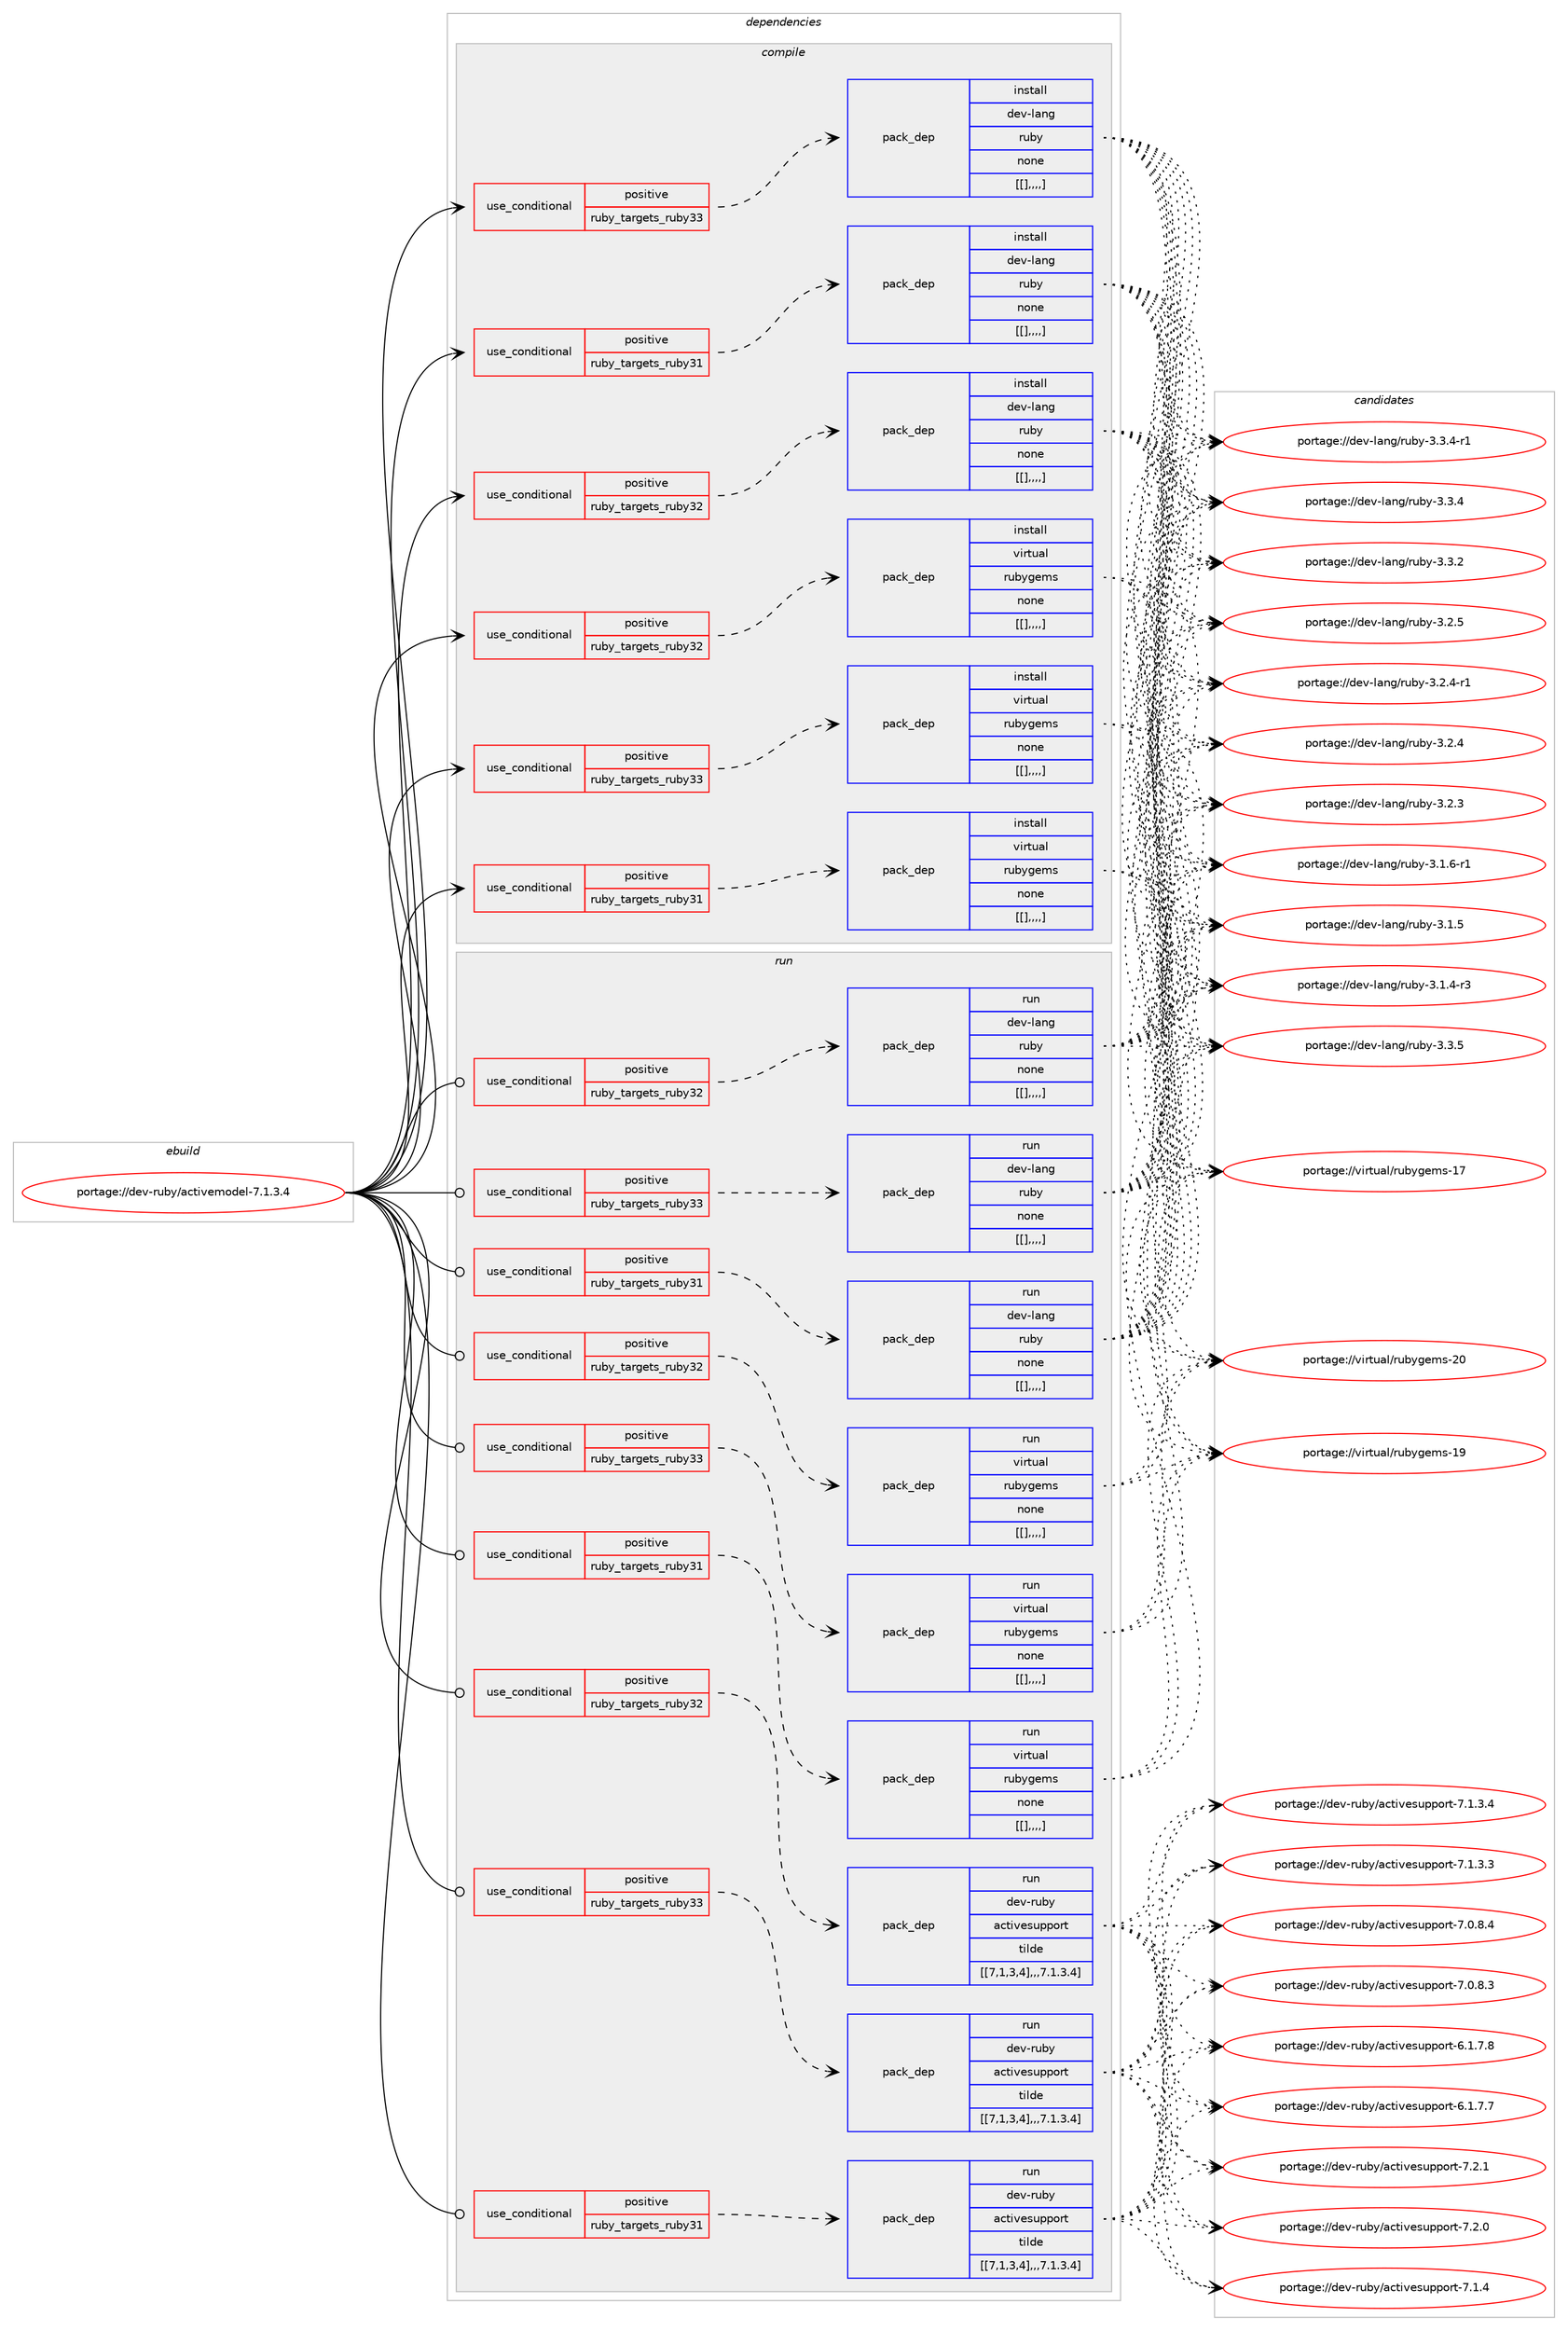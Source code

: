 digraph prolog {

# *************
# Graph options
# *************

newrank=true;
concentrate=true;
compound=true;
graph [rankdir=LR,fontname=Helvetica,fontsize=10,ranksep=1.5];#, ranksep=2.5, nodesep=0.2];
edge  [arrowhead=vee];
node  [fontname=Helvetica,fontsize=10];

# **********
# The ebuild
# **********

subgraph cluster_leftcol {
color=gray;
label=<<i>ebuild</i>>;
id [label="portage://dev-ruby/activemodel-7.1.3.4", color=red, width=4, href="../dev-ruby/activemodel-7.1.3.4.svg"];
}

# ****************
# The dependencies
# ****************

subgraph cluster_midcol {
color=gray;
label=<<i>dependencies</i>>;
subgraph cluster_compile {
fillcolor="#eeeeee";
style=filled;
label=<<i>compile</i>>;
subgraph cond44641 {
dependency176856 [label=<<TABLE BORDER="0" CELLBORDER="1" CELLSPACING="0" CELLPADDING="4"><TR><TD ROWSPAN="3" CELLPADDING="10">use_conditional</TD></TR><TR><TD>positive</TD></TR><TR><TD>ruby_targets_ruby31</TD></TR></TABLE>>, shape=none, color=red];
subgraph pack130938 {
dependency176857 [label=<<TABLE BORDER="0" CELLBORDER="1" CELLSPACING="0" CELLPADDING="4" WIDTH="220"><TR><TD ROWSPAN="6" CELLPADDING="30">pack_dep</TD></TR><TR><TD WIDTH="110">install</TD></TR><TR><TD>dev-lang</TD></TR><TR><TD>ruby</TD></TR><TR><TD>none</TD></TR><TR><TD>[[],,,,]</TD></TR></TABLE>>, shape=none, color=blue];
}
dependency176856:e -> dependency176857:w [weight=20,style="dashed",arrowhead="vee"];
}
id:e -> dependency176856:w [weight=20,style="solid",arrowhead="vee"];
subgraph cond44642 {
dependency176858 [label=<<TABLE BORDER="0" CELLBORDER="1" CELLSPACING="0" CELLPADDING="4"><TR><TD ROWSPAN="3" CELLPADDING="10">use_conditional</TD></TR><TR><TD>positive</TD></TR><TR><TD>ruby_targets_ruby31</TD></TR></TABLE>>, shape=none, color=red];
subgraph pack130939 {
dependency176859 [label=<<TABLE BORDER="0" CELLBORDER="1" CELLSPACING="0" CELLPADDING="4" WIDTH="220"><TR><TD ROWSPAN="6" CELLPADDING="30">pack_dep</TD></TR><TR><TD WIDTH="110">install</TD></TR><TR><TD>virtual</TD></TR><TR><TD>rubygems</TD></TR><TR><TD>none</TD></TR><TR><TD>[[],,,,]</TD></TR></TABLE>>, shape=none, color=blue];
}
dependency176858:e -> dependency176859:w [weight=20,style="dashed",arrowhead="vee"];
}
id:e -> dependency176858:w [weight=20,style="solid",arrowhead="vee"];
subgraph cond44643 {
dependency176860 [label=<<TABLE BORDER="0" CELLBORDER="1" CELLSPACING="0" CELLPADDING="4"><TR><TD ROWSPAN="3" CELLPADDING="10">use_conditional</TD></TR><TR><TD>positive</TD></TR><TR><TD>ruby_targets_ruby32</TD></TR></TABLE>>, shape=none, color=red];
subgraph pack130940 {
dependency176861 [label=<<TABLE BORDER="0" CELLBORDER="1" CELLSPACING="0" CELLPADDING="4" WIDTH="220"><TR><TD ROWSPAN="6" CELLPADDING="30">pack_dep</TD></TR><TR><TD WIDTH="110">install</TD></TR><TR><TD>dev-lang</TD></TR><TR><TD>ruby</TD></TR><TR><TD>none</TD></TR><TR><TD>[[],,,,]</TD></TR></TABLE>>, shape=none, color=blue];
}
dependency176860:e -> dependency176861:w [weight=20,style="dashed",arrowhead="vee"];
}
id:e -> dependency176860:w [weight=20,style="solid",arrowhead="vee"];
subgraph cond44644 {
dependency176862 [label=<<TABLE BORDER="0" CELLBORDER="1" CELLSPACING="0" CELLPADDING="4"><TR><TD ROWSPAN="3" CELLPADDING="10">use_conditional</TD></TR><TR><TD>positive</TD></TR><TR><TD>ruby_targets_ruby32</TD></TR></TABLE>>, shape=none, color=red];
subgraph pack130941 {
dependency176863 [label=<<TABLE BORDER="0" CELLBORDER="1" CELLSPACING="0" CELLPADDING="4" WIDTH="220"><TR><TD ROWSPAN="6" CELLPADDING="30">pack_dep</TD></TR><TR><TD WIDTH="110">install</TD></TR><TR><TD>virtual</TD></TR><TR><TD>rubygems</TD></TR><TR><TD>none</TD></TR><TR><TD>[[],,,,]</TD></TR></TABLE>>, shape=none, color=blue];
}
dependency176862:e -> dependency176863:w [weight=20,style="dashed",arrowhead="vee"];
}
id:e -> dependency176862:w [weight=20,style="solid",arrowhead="vee"];
subgraph cond44645 {
dependency176864 [label=<<TABLE BORDER="0" CELLBORDER="1" CELLSPACING="0" CELLPADDING="4"><TR><TD ROWSPAN="3" CELLPADDING="10">use_conditional</TD></TR><TR><TD>positive</TD></TR><TR><TD>ruby_targets_ruby33</TD></TR></TABLE>>, shape=none, color=red];
subgraph pack130942 {
dependency176865 [label=<<TABLE BORDER="0" CELLBORDER="1" CELLSPACING="0" CELLPADDING="4" WIDTH="220"><TR><TD ROWSPAN="6" CELLPADDING="30">pack_dep</TD></TR><TR><TD WIDTH="110">install</TD></TR><TR><TD>dev-lang</TD></TR><TR><TD>ruby</TD></TR><TR><TD>none</TD></TR><TR><TD>[[],,,,]</TD></TR></TABLE>>, shape=none, color=blue];
}
dependency176864:e -> dependency176865:w [weight=20,style="dashed",arrowhead="vee"];
}
id:e -> dependency176864:w [weight=20,style="solid",arrowhead="vee"];
subgraph cond44646 {
dependency176866 [label=<<TABLE BORDER="0" CELLBORDER="1" CELLSPACING="0" CELLPADDING="4"><TR><TD ROWSPAN="3" CELLPADDING="10">use_conditional</TD></TR><TR><TD>positive</TD></TR><TR><TD>ruby_targets_ruby33</TD></TR></TABLE>>, shape=none, color=red];
subgraph pack130943 {
dependency176867 [label=<<TABLE BORDER="0" CELLBORDER="1" CELLSPACING="0" CELLPADDING="4" WIDTH="220"><TR><TD ROWSPAN="6" CELLPADDING="30">pack_dep</TD></TR><TR><TD WIDTH="110">install</TD></TR><TR><TD>virtual</TD></TR><TR><TD>rubygems</TD></TR><TR><TD>none</TD></TR><TR><TD>[[],,,,]</TD></TR></TABLE>>, shape=none, color=blue];
}
dependency176866:e -> dependency176867:w [weight=20,style="dashed",arrowhead="vee"];
}
id:e -> dependency176866:w [weight=20,style="solid",arrowhead="vee"];
}
subgraph cluster_compileandrun {
fillcolor="#eeeeee";
style=filled;
label=<<i>compile and run</i>>;
}
subgraph cluster_run {
fillcolor="#eeeeee";
style=filled;
label=<<i>run</i>>;
subgraph cond44647 {
dependency176868 [label=<<TABLE BORDER="0" CELLBORDER="1" CELLSPACING="0" CELLPADDING="4"><TR><TD ROWSPAN="3" CELLPADDING="10">use_conditional</TD></TR><TR><TD>positive</TD></TR><TR><TD>ruby_targets_ruby31</TD></TR></TABLE>>, shape=none, color=red];
subgraph pack130944 {
dependency176869 [label=<<TABLE BORDER="0" CELLBORDER="1" CELLSPACING="0" CELLPADDING="4" WIDTH="220"><TR><TD ROWSPAN="6" CELLPADDING="30">pack_dep</TD></TR><TR><TD WIDTH="110">run</TD></TR><TR><TD>dev-lang</TD></TR><TR><TD>ruby</TD></TR><TR><TD>none</TD></TR><TR><TD>[[],,,,]</TD></TR></TABLE>>, shape=none, color=blue];
}
dependency176868:e -> dependency176869:w [weight=20,style="dashed",arrowhead="vee"];
}
id:e -> dependency176868:w [weight=20,style="solid",arrowhead="odot"];
subgraph cond44648 {
dependency176870 [label=<<TABLE BORDER="0" CELLBORDER="1" CELLSPACING="0" CELLPADDING="4"><TR><TD ROWSPAN="3" CELLPADDING="10">use_conditional</TD></TR><TR><TD>positive</TD></TR><TR><TD>ruby_targets_ruby31</TD></TR></TABLE>>, shape=none, color=red];
subgraph pack130945 {
dependency176871 [label=<<TABLE BORDER="0" CELLBORDER="1" CELLSPACING="0" CELLPADDING="4" WIDTH="220"><TR><TD ROWSPAN="6" CELLPADDING="30">pack_dep</TD></TR><TR><TD WIDTH="110">run</TD></TR><TR><TD>dev-ruby</TD></TR><TR><TD>activesupport</TD></TR><TR><TD>tilde</TD></TR><TR><TD>[[7,1,3,4],,,7.1.3.4]</TD></TR></TABLE>>, shape=none, color=blue];
}
dependency176870:e -> dependency176871:w [weight=20,style="dashed",arrowhead="vee"];
}
id:e -> dependency176870:w [weight=20,style="solid",arrowhead="odot"];
subgraph cond44649 {
dependency176872 [label=<<TABLE BORDER="0" CELLBORDER="1" CELLSPACING="0" CELLPADDING="4"><TR><TD ROWSPAN="3" CELLPADDING="10">use_conditional</TD></TR><TR><TD>positive</TD></TR><TR><TD>ruby_targets_ruby31</TD></TR></TABLE>>, shape=none, color=red];
subgraph pack130946 {
dependency176873 [label=<<TABLE BORDER="0" CELLBORDER="1" CELLSPACING="0" CELLPADDING="4" WIDTH="220"><TR><TD ROWSPAN="6" CELLPADDING="30">pack_dep</TD></TR><TR><TD WIDTH="110">run</TD></TR><TR><TD>virtual</TD></TR><TR><TD>rubygems</TD></TR><TR><TD>none</TD></TR><TR><TD>[[],,,,]</TD></TR></TABLE>>, shape=none, color=blue];
}
dependency176872:e -> dependency176873:w [weight=20,style="dashed",arrowhead="vee"];
}
id:e -> dependency176872:w [weight=20,style="solid",arrowhead="odot"];
subgraph cond44650 {
dependency176874 [label=<<TABLE BORDER="0" CELLBORDER="1" CELLSPACING="0" CELLPADDING="4"><TR><TD ROWSPAN="3" CELLPADDING="10">use_conditional</TD></TR><TR><TD>positive</TD></TR><TR><TD>ruby_targets_ruby32</TD></TR></TABLE>>, shape=none, color=red];
subgraph pack130947 {
dependency176875 [label=<<TABLE BORDER="0" CELLBORDER="1" CELLSPACING="0" CELLPADDING="4" WIDTH="220"><TR><TD ROWSPAN="6" CELLPADDING="30">pack_dep</TD></TR><TR><TD WIDTH="110">run</TD></TR><TR><TD>dev-lang</TD></TR><TR><TD>ruby</TD></TR><TR><TD>none</TD></TR><TR><TD>[[],,,,]</TD></TR></TABLE>>, shape=none, color=blue];
}
dependency176874:e -> dependency176875:w [weight=20,style="dashed",arrowhead="vee"];
}
id:e -> dependency176874:w [weight=20,style="solid",arrowhead="odot"];
subgraph cond44651 {
dependency176876 [label=<<TABLE BORDER="0" CELLBORDER="1" CELLSPACING="0" CELLPADDING="4"><TR><TD ROWSPAN="3" CELLPADDING="10">use_conditional</TD></TR><TR><TD>positive</TD></TR><TR><TD>ruby_targets_ruby32</TD></TR></TABLE>>, shape=none, color=red];
subgraph pack130948 {
dependency176877 [label=<<TABLE BORDER="0" CELLBORDER="1" CELLSPACING="0" CELLPADDING="4" WIDTH="220"><TR><TD ROWSPAN="6" CELLPADDING="30">pack_dep</TD></TR><TR><TD WIDTH="110">run</TD></TR><TR><TD>dev-ruby</TD></TR><TR><TD>activesupport</TD></TR><TR><TD>tilde</TD></TR><TR><TD>[[7,1,3,4],,,7.1.3.4]</TD></TR></TABLE>>, shape=none, color=blue];
}
dependency176876:e -> dependency176877:w [weight=20,style="dashed",arrowhead="vee"];
}
id:e -> dependency176876:w [weight=20,style="solid",arrowhead="odot"];
subgraph cond44652 {
dependency176878 [label=<<TABLE BORDER="0" CELLBORDER="1" CELLSPACING="0" CELLPADDING="4"><TR><TD ROWSPAN="3" CELLPADDING="10">use_conditional</TD></TR><TR><TD>positive</TD></TR><TR><TD>ruby_targets_ruby32</TD></TR></TABLE>>, shape=none, color=red];
subgraph pack130949 {
dependency176879 [label=<<TABLE BORDER="0" CELLBORDER="1" CELLSPACING="0" CELLPADDING="4" WIDTH="220"><TR><TD ROWSPAN="6" CELLPADDING="30">pack_dep</TD></TR><TR><TD WIDTH="110">run</TD></TR><TR><TD>virtual</TD></TR><TR><TD>rubygems</TD></TR><TR><TD>none</TD></TR><TR><TD>[[],,,,]</TD></TR></TABLE>>, shape=none, color=blue];
}
dependency176878:e -> dependency176879:w [weight=20,style="dashed",arrowhead="vee"];
}
id:e -> dependency176878:w [weight=20,style="solid",arrowhead="odot"];
subgraph cond44653 {
dependency176880 [label=<<TABLE BORDER="0" CELLBORDER="1" CELLSPACING="0" CELLPADDING="4"><TR><TD ROWSPAN="3" CELLPADDING="10">use_conditional</TD></TR><TR><TD>positive</TD></TR><TR><TD>ruby_targets_ruby33</TD></TR></TABLE>>, shape=none, color=red];
subgraph pack130950 {
dependency176881 [label=<<TABLE BORDER="0" CELLBORDER="1" CELLSPACING="0" CELLPADDING="4" WIDTH="220"><TR><TD ROWSPAN="6" CELLPADDING="30">pack_dep</TD></TR><TR><TD WIDTH="110">run</TD></TR><TR><TD>dev-lang</TD></TR><TR><TD>ruby</TD></TR><TR><TD>none</TD></TR><TR><TD>[[],,,,]</TD></TR></TABLE>>, shape=none, color=blue];
}
dependency176880:e -> dependency176881:w [weight=20,style="dashed",arrowhead="vee"];
}
id:e -> dependency176880:w [weight=20,style="solid",arrowhead="odot"];
subgraph cond44654 {
dependency176882 [label=<<TABLE BORDER="0" CELLBORDER="1" CELLSPACING="0" CELLPADDING="4"><TR><TD ROWSPAN="3" CELLPADDING="10">use_conditional</TD></TR><TR><TD>positive</TD></TR><TR><TD>ruby_targets_ruby33</TD></TR></TABLE>>, shape=none, color=red];
subgraph pack130951 {
dependency176883 [label=<<TABLE BORDER="0" CELLBORDER="1" CELLSPACING="0" CELLPADDING="4" WIDTH="220"><TR><TD ROWSPAN="6" CELLPADDING="30">pack_dep</TD></TR><TR><TD WIDTH="110">run</TD></TR><TR><TD>dev-ruby</TD></TR><TR><TD>activesupport</TD></TR><TR><TD>tilde</TD></TR><TR><TD>[[7,1,3,4],,,7.1.3.4]</TD></TR></TABLE>>, shape=none, color=blue];
}
dependency176882:e -> dependency176883:w [weight=20,style="dashed",arrowhead="vee"];
}
id:e -> dependency176882:w [weight=20,style="solid",arrowhead="odot"];
subgraph cond44655 {
dependency176884 [label=<<TABLE BORDER="0" CELLBORDER="1" CELLSPACING="0" CELLPADDING="4"><TR><TD ROWSPAN="3" CELLPADDING="10">use_conditional</TD></TR><TR><TD>positive</TD></TR><TR><TD>ruby_targets_ruby33</TD></TR></TABLE>>, shape=none, color=red];
subgraph pack130952 {
dependency176885 [label=<<TABLE BORDER="0" CELLBORDER="1" CELLSPACING="0" CELLPADDING="4" WIDTH="220"><TR><TD ROWSPAN="6" CELLPADDING="30">pack_dep</TD></TR><TR><TD WIDTH="110">run</TD></TR><TR><TD>virtual</TD></TR><TR><TD>rubygems</TD></TR><TR><TD>none</TD></TR><TR><TD>[[],,,,]</TD></TR></TABLE>>, shape=none, color=blue];
}
dependency176884:e -> dependency176885:w [weight=20,style="dashed",arrowhead="vee"];
}
id:e -> dependency176884:w [weight=20,style="solid",arrowhead="odot"];
}
}

# **************
# The candidates
# **************

subgraph cluster_choices {
rank=same;
color=gray;
label=<<i>candidates</i>>;

subgraph choice130938 {
color=black;
nodesep=1;
choice10010111845108971101034711411798121455146514653 [label="portage://dev-lang/ruby-3.3.5", color=red, width=4,href="../dev-lang/ruby-3.3.5.svg"];
choice100101118451089711010347114117981214551465146524511449 [label="portage://dev-lang/ruby-3.3.4-r1", color=red, width=4,href="../dev-lang/ruby-3.3.4-r1.svg"];
choice10010111845108971101034711411798121455146514652 [label="portage://dev-lang/ruby-3.3.4", color=red, width=4,href="../dev-lang/ruby-3.3.4.svg"];
choice10010111845108971101034711411798121455146514650 [label="portage://dev-lang/ruby-3.3.2", color=red, width=4,href="../dev-lang/ruby-3.3.2.svg"];
choice10010111845108971101034711411798121455146504653 [label="portage://dev-lang/ruby-3.2.5", color=red, width=4,href="../dev-lang/ruby-3.2.5.svg"];
choice100101118451089711010347114117981214551465046524511449 [label="portage://dev-lang/ruby-3.2.4-r1", color=red, width=4,href="../dev-lang/ruby-3.2.4-r1.svg"];
choice10010111845108971101034711411798121455146504652 [label="portage://dev-lang/ruby-3.2.4", color=red, width=4,href="../dev-lang/ruby-3.2.4.svg"];
choice10010111845108971101034711411798121455146504651 [label="portage://dev-lang/ruby-3.2.3", color=red, width=4,href="../dev-lang/ruby-3.2.3.svg"];
choice100101118451089711010347114117981214551464946544511449 [label="portage://dev-lang/ruby-3.1.6-r1", color=red, width=4,href="../dev-lang/ruby-3.1.6-r1.svg"];
choice10010111845108971101034711411798121455146494653 [label="portage://dev-lang/ruby-3.1.5", color=red, width=4,href="../dev-lang/ruby-3.1.5.svg"];
choice100101118451089711010347114117981214551464946524511451 [label="portage://dev-lang/ruby-3.1.4-r3", color=red, width=4,href="../dev-lang/ruby-3.1.4-r3.svg"];
dependency176857:e -> choice10010111845108971101034711411798121455146514653:w [style=dotted,weight="100"];
dependency176857:e -> choice100101118451089711010347114117981214551465146524511449:w [style=dotted,weight="100"];
dependency176857:e -> choice10010111845108971101034711411798121455146514652:w [style=dotted,weight="100"];
dependency176857:e -> choice10010111845108971101034711411798121455146514650:w [style=dotted,weight="100"];
dependency176857:e -> choice10010111845108971101034711411798121455146504653:w [style=dotted,weight="100"];
dependency176857:e -> choice100101118451089711010347114117981214551465046524511449:w [style=dotted,weight="100"];
dependency176857:e -> choice10010111845108971101034711411798121455146504652:w [style=dotted,weight="100"];
dependency176857:e -> choice10010111845108971101034711411798121455146504651:w [style=dotted,weight="100"];
dependency176857:e -> choice100101118451089711010347114117981214551464946544511449:w [style=dotted,weight="100"];
dependency176857:e -> choice10010111845108971101034711411798121455146494653:w [style=dotted,weight="100"];
dependency176857:e -> choice100101118451089711010347114117981214551464946524511451:w [style=dotted,weight="100"];
}
subgraph choice130939 {
color=black;
nodesep=1;
choice118105114116117971084711411798121103101109115455048 [label="portage://virtual/rubygems-20", color=red, width=4,href="../virtual/rubygems-20.svg"];
choice118105114116117971084711411798121103101109115454957 [label="portage://virtual/rubygems-19", color=red, width=4,href="../virtual/rubygems-19.svg"];
choice118105114116117971084711411798121103101109115454955 [label="portage://virtual/rubygems-17", color=red, width=4,href="../virtual/rubygems-17.svg"];
dependency176859:e -> choice118105114116117971084711411798121103101109115455048:w [style=dotted,weight="100"];
dependency176859:e -> choice118105114116117971084711411798121103101109115454957:w [style=dotted,weight="100"];
dependency176859:e -> choice118105114116117971084711411798121103101109115454955:w [style=dotted,weight="100"];
}
subgraph choice130940 {
color=black;
nodesep=1;
choice10010111845108971101034711411798121455146514653 [label="portage://dev-lang/ruby-3.3.5", color=red, width=4,href="../dev-lang/ruby-3.3.5.svg"];
choice100101118451089711010347114117981214551465146524511449 [label="portage://dev-lang/ruby-3.3.4-r1", color=red, width=4,href="../dev-lang/ruby-3.3.4-r1.svg"];
choice10010111845108971101034711411798121455146514652 [label="portage://dev-lang/ruby-3.3.4", color=red, width=4,href="../dev-lang/ruby-3.3.4.svg"];
choice10010111845108971101034711411798121455146514650 [label="portage://dev-lang/ruby-3.3.2", color=red, width=4,href="../dev-lang/ruby-3.3.2.svg"];
choice10010111845108971101034711411798121455146504653 [label="portage://dev-lang/ruby-3.2.5", color=red, width=4,href="../dev-lang/ruby-3.2.5.svg"];
choice100101118451089711010347114117981214551465046524511449 [label="portage://dev-lang/ruby-3.2.4-r1", color=red, width=4,href="../dev-lang/ruby-3.2.4-r1.svg"];
choice10010111845108971101034711411798121455146504652 [label="portage://dev-lang/ruby-3.2.4", color=red, width=4,href="../dev-lang/ruby-3.2.4.svg"];
choice10010111845108971101034711411798121455146504651 [label="portage://dev-lang/ruby-3.2.3", color=red, width=4,href="../dev-lang/ruby-3.2.3.svg"];
choice100101118451089711010347114117981214551464946544511449 [label="portage://dev-lang/ruby-3.1.6-r1", color=red, width=4,href="../dev-lang/ruby-3.1.6-r1.svg"];
choice10010111845108971101034711411798121455146494653 [label="portage://dev-lang/ruby-3.1.5", color=red, width=4,href="../dev-lang/ruby-3.1.5.svg"];
choice100101118451089711010347114117981214551464946524511451 [label="portage://dev-lang/ruby-3.1.4-r3", color=red, width=4,href="../dev-lang/ruby-3.1.4-r3.svg"];
dependency176861:e -> choice10010111845108971101034711411798121455146514653:w [style=dotted,weight="100"];
dependency176861:e -> choice100101118451089711010347114117981214551465146524511449:w [style=dotted,weight="100"];
dependency176861:e -> choice10010111845108971101034711411798121455146514652:w [style=dotted,weight="100"];
dependency176861:e -> choice10010111845108971101034711411798121455146514650:w [style=dotted,weight="100"];
dependency176861:e -> choice10010111845108971101034711411798121455146504653:w [style=dotted,weight="100"];
dependency176861:e -> choice100101118451089711010347114117981214551465046524511449:w [style=dotted,weight="100"];
dependency176861:e -> choice10010111845108971101034711411798121455146504652:w [style=dotted,weight="100"];
dependency176861:e -> choice10010111845108971101034711411798121455146504651:w [style=dotted,weight="100"];
dependency176861:e -> choice100101118451089711010347114117981214551464946544511449:w [style=dotted,weight="100"];
dependency176861:e -> choice10010111845108971101034711411798121455146494653:w [style=dotted,weight="100"];
dependency176861:e -> choice100101118451089711010347114117981214551464946524511451:w [style=dotted,weight="100"];
}
subgraph choice130941 {
color=black;
nodesep=1;
choice118105114116117971084711411798121103101109115455048 [label="portage://virtual/rubygems-20", color=red, width=4,href="../virtual/rubygems-20.svg"];
choice118105114116117971084711411798121103101109115454957 [label="portage://virtual/rubygems-19", color=red, width=4,href="../virtual/rubygems-19.svg"];
choice118105114116117971084711411798121103101109115454955 [label="portage://virtual/rubygems-17", color=red, width=4,href="../virtual/rubygems-17.svg"];
dependency176863:e -> choice118105114116117971084711411798121103101109115455048:w [style=dotted,weight="100"];
dependency176863:e -> choice118105114116117971084711411798121103101109115454957:w [style=dotted,weight="100"];
dependency176863:e -> choice118105114116117971084711411798121103101109115454955:w [style=dotted,weight="100"];
}
subgraph choice130942 {
color=black;
nodesep=1;
choice10010111845108971101034711411798121455146514653 [label="portage://dev-lang/ruby-3.3.5", color=red, width=4,href="../dev-lang/ruby-3.3.5.svg"];
choice100101118451089711010347114117981214551465146524511449 [label="portage://dev-lang/ruby-3.3.4-r1", color=red, width=4,href="../dev-lang/ruby-3.3.4-r1.svg"];
choice10010111845108971101034711411798121455146514652 [label="portage://dev-lang/ruby-3.3.4", color=red, width=4,href="../dev-lang/ruby-3.3.4.svg"];
choice10010111845108971101034711411798121455146514650 [label="portage://dev-lang/ruby-3.3.2", color=red, width=4,href="../dev-lang/ruby-3.3.2.svg"];
choice10010111845108971101034711411798121455146504653 [label="portage://dev-lang/ruby-3.2.5", color=red, width=4,href="../dev-lang/ruby-3.2.5.svg"];
choice100101118451089711010347114117981214551465046524511449 [label="portage://dev-lang/ruby-3.2.4-r1", color=red, width=4,href="../dev-lang/ruby-3.2.4-r1.svg"];
choice10010111845108971101034711411798121455146504652 [label="portage://dev-lang/ruby-3.2.4", color=red, width=4,href="../dev-lang/ruby-3.2.4.svg"];
choice10010111845108971101034711411798121455146504651 [label="portage://dev-lang/ruby-3.2.3", color=red, width=4,href="../dev-lang/ruby-3.2.3.svg"];
choice100101118451089711010347114117981214551464946544511449 [label="portage://dev-lang/ruby-3.1.6-r1", color=red, width=4,href="../dev-lang/ruby-3.1.6-r1.svg"];
choice10010111845108971101034711411798121455146494653 [label="portage://dev-lang/ruby-3.1.5", color=red, width=4,href="../dev-lang/ruby-3.1.5.svg"];
choice100101118451089711010347114117981214551464946524511451 [label="portage://dev-lang/ruby-3.1.4-r3", color=red, width=4,href="../dev-lang/ruby-3.1.4-r3.svg"];
dependency176865:e -> choice10010111845108971101034711411798121455146514653:w [style=dotted,weight="100"];
dependency176865:e -> choice100101118451089711010347114117981214551465146524511449:w [style=dotted,weight="100"];
dependency176865:e -> choice10010111845108971101034711411798121455146514652:w [style=dotted,weight="100"];
dependency176865:e -> choice10010111845108971101034711411798121455146514650:w [style=dotted,weight="100"];
dependency176865:e -> choice10010111845108971101034711411798121455146504653:w [style=dotted,weight="100"];
dependency176865:e -> choice100101118451089711010347114117981214551465046524511449:w [style=dotted,weight="100"];
dependency176865:e -> choice10010111845108971101034711411798121455146504652:w [style=dotted,weight="100"];
dependency176865:e -> choice10010111845108971101034711411798121455146504651:w [style=dotted,weight="100"];
dependency176865:e -> choice100101118451089711010347114117981214551464946544511449:w [style=dotted,weight="100"];
dependency176865:e -> choice10010111845108971101034711411798121455146494653:w [style=dotted,weight="100"];
dependency176865:e -> choice100101118451089711010347114117981214551464946524511451:w [style=dotted,weight="100"];
}
subgraph choice130943 {
color=black;
nodesep=1;
choice118105114116117971084711411798121103101109115455048 [label="portage://virtual/rubygems-20", color=red, width=4,href="../virtual/rubygems-20.svg"];
choice118105114116117971084711411798121103101109115454957 [label="portage://virtual/rubygems-19", color=red, width=4,href="../virtual/rubygems-19.svg"];
choice118105114116117971084711411798121103101109115454955 [label="portage://virtual/rubygems-17", color=red, width=4,href="../virtual/rubygems-17.svg"];
dependency176867:e -> choice118105114116117971084711411798121103101109115455048:w [style=dotted,weight="100"];
dependency176867:e -> choice118105114116117971084711411798121103101109115454957:w [style=dotted,weight="100"];
dependency176867:e -> choice118105114116117971084711411798121103101109115454955:w [style=dotted,weight="100"];
}
subgraph choice130944 {
color=black;
nodesep=1;
choice10010111845108971101034711411798121455146514653 [label="portage://dev-lang/ruby-3.3.5", color=red, width=4,href="../dev-lang/ruby-3.3.5.svg"];
choice100101118451089711010347114117981214551465146524511449 [label="portage://dev-lang/ruby-3.3.4-r1", color=red, width=4,href="../dev-lang/ruby-3.3.4-r1.svg"];
choice10010111845108971101034711411798121455146514652 [label="portage://dev-lang/ruby-3.3.4", color=red, width=4,href="../dev-lang/ruby-3.3.4.svg"];
choice10010111845108971101034711411798121455146514650 [label="portage://dev-lang/ruby-3.3.2", color=red, width=4,href="../dev-lang/ruby-3.3.2.svg"];
choice10010111845108971101034711411798121455146504653 [label="portage://dev-lang/ruby-3.2.5", color=red, width=4,href="../dev-lang/ruby-3.2.5.svg"];
choice100101118451089711010347114117981214551465046524511449 [label="portage://dev-lang/ruby-3.2.4-r1", color=red, width=4,href="../dev-lang/ruby-3.2.4-r1.svg"];
choice10010111845108971101034711411798121455146504652 [label="portage://dev-lang/ruby-3.2.4", color=red, width=4,href="../dev-lang/ruby-3.2.4.svg"];
choice10010111845108971101034711411798121455146504651 [label="portage://dev-lang/ruby-3.2.3", color=red, width=4,href="../dev-lang/ruby-3.2.3.svg"];
choice100101118451089711010347114117981214551464946544511449 [label="portage://dev-lang/ruby-3.1.6-r1", color=red, width=4,href="../dev-lang/ruby-3.1.6-r1.svg"];
choice10010111845108971101034711411798121455146494653 [label="portage://dev-lang/ruby-3.1.5", color=red, width=4,href="../dev-lang/ruby-3.1.5.svg"];
choice100101118451089711010347114117981214551464946524511451 [label="portage://dev-lang/ruby-3.1.4-r3", color=red, width=4,href="../dev-lang/ruby-3.1.4-r3.svg"];
dependency176869:e -> choice10010111845108971101034711411798121455146514653:w [style=dotted,weight="100"];
dependency176869:e -> choice100101118451089711010347114117981214551465146524511449:w [style=dotted,weight="100"];
dependency176869:e -> choice10010111845108971101034711411798121455146514652:w [style=dotted,weight="100"];
dependency176869:e -> choice10010111845108971101034711411798121455146514650:w [style=dotted,weight="100"];
dependency176869:e -> choice10010111845108971101034711411798121455146504653:w [style=dotted,weight="100"];
dependency176869:e -> choice100101118451089711010347114117981214551465046524511449:w [style=dotted,weight="100"];
dependency176869:e -> choice10010111845108971101034711411798121455146504652:w [style=dotted,weight="100"];
dependency176869:e -> choice10010111845108971101034711411798121455146504651:w [style=dotted,weight="100"];
dependency176869:e -> choice100101118451089711010347114117981214551464946544511449:w [style=dotted,weight="100"];
dependency176869:e -> choice10010111845108971101034711411798121455146494653:w [style=dotted,weight="100"];
dependency176869:e -> choice100101118451089711010347114117981214551464946524511451:w [style=dotted,weight="100"];
}
subgraph choice130945 {
color=black;
nodesep=1;
choice1001011184511411798121479799116105118101115117112112111114116455546504649 [label="portage://dev-ruby/activesupport-7.2.1", color=red, width=4,href="../dev-ruby/activesupport-7.2.1.svg"];
choice1001011184511411798121479799116105118101115117112112111114116455546504648 [label="portage://dev-ruby/activesupport-7.2.0", color=red, width=4,href="../dev-ruby/activesupport-7.2.0.svg"];
choice1001011184511411798121479799116105118101115117112112111114116455546494652 [label="portage://dev-ruby/activesupport-7.1.4", color=red, width=4,href="../dev-ruby/activesupport-7.1.4.svg"];
choice10010111845114117981214797991161051181011151171121121111141164555464946514652 [label="portage://dev-ruby/activesupport-7.1.3.4", color=red, width=4,href="../dev-ruby/activesupport-7.1.3.4.svg"];
choice10010111845114117981214797991161051181011151171121121111141164555464946514651 [label="portage://dev-ruby/activesupport-7.1.3.3", color=red, width=4,href="../dev-ruby/activesupport-7.1.3.3.svg"];
choice10010111845114117981214797991161051181011151171121121111141164555464846564652 [label="portage://dev-ruby/activesupport-7.0.8.4", color=red, width=4,href="../dev-ruby/activesupport-7.0.8.4.svg"];
choice10010111845114117981214797991161051181011151171121121111141164555464846564651 [label="portage://dev-ruby/activesupport-7.0.8.3", color=red, width=4,href="../dev-ruby/activesupport-7.0.8.3.svg"];
choice10010111845114117981214797991161051181011151171121121111141164554464946554656 [label="portage://dev-ruby/activesupport-6.1.7.8", color=red, width=4,href="../dev-ruby/activesupport-6.1.7.8.svg"];
choice10010111845114117981214797991161051181011151171121121111141164554464946554655 [label="portage://dev-ruby/activesupport-6.1.7.7", color=red, width=4,href="../dev-ruby/activesupport-6.1.7.7.svg"];
dependency176871:e -> choice1001011184511411798121479799116105118101115117112112111114116455546504649:w [style=dotted,weight="100"];
dependency176871:e -> choice1001011184511411798121479799116105118101115117112112111114116455546504648:w [style=dotted,weight="100"];
dependency176871:e -> choice1001011184511411798121479799116105118101115117112112111114116455546494652:w [style=dotted,weight="100"];
dependency176871:e -> choice10010111845114117981214797991161051181011151171121121111141164555464946514652:w [style=dotted,weight="100"];
dependency176871:e -> choice10010111845114117981214797991161051181011151171121121111141164555464946514651:w [style=dotted,weight="100"];
dependency176871:e -> choice10010111845114117981214797991161051181011151171121121111141164555464846564652:w [style=dotted,weight="100"];
dependency176871:e -> choice10010111845114117981214797991161051181011151171121121111141164555464846564651:w [style=dotted,weight="100"];
dependency176871:e -> choice10010111845114117981214797991161051181011151171121121111141164554464946554656:w [style=dotted,weight="100"];
dependency176871:e -> choice10010111845114117981214797991161051181011151171121121111141164554464946554655:w [style=dotted,weight="100"];
}
subgraph choice130946 {
color=black;
nodesep=1;
choice118105114116117971084711411798121103101109115455048 [label="portage://virtual/rubygems-20", color=red, width=4,href="../virtual/rubygems-20.svg"];
choice118105114116117971084711411798121103101109115454957 [label="portage://virtual/rubygems-19", color=red, width=4,href="../virtual/rubygems-19.svg"];
choice118105114116117971084711411798121103101109115454955 [label="portage://virtual/rubygems-17", color=red, width=4,href="../virtual/rubygems-17.svg"];
dependency176873:e -> choice118105114116117971084711411798121103101109115455048:w [style=dotted,weight="100"];
dependency176873:e -> choice118105114116117971084711411798121103101109115454957:w [style=dotted,weight="100"];
dependency176873:e -> choice118105114116117971084711411798121103101109115454955:w [style=dotted,weight="100"];
}
subgraph choice130947 {
color=black;
nodesep=1;
choice10010111845108971101034711411798121455146514653 [label="portage://dev-lang/ruby-3.3.5", color=red, width=4,href="../dev-lang/ruby-3.3.5.svg"];
choice100101118451089711010347114117981214551465146524511449 [label="portage://dev-lang/ruby-3.3.4-r1", color=red, width=4,href="../dev-lang/ruby-3.3.4-r1.svg"];
choice10010111845108971101034711411798121455146514652 [label="portage://dev-lang/ruby-3.3.4", color=red, width=4,href="../dev-lang/ruby-3.3.4.svg"];
choice10010111845108971101034711411798121455146514650 [label="portage://dev-lang/ruby-3.3.2", color=red, width=4,href="../dev-lang/ruby-3.3.2.svg"];
choice10010111845108971101034711411798121455146504653 [label="portage://dev-lang/ruby-3.2.5", color=red, width=4,href="../dev-lang/ruby-3.2.5.svg"];
choice100101118451089711010347114117981214551465046524511449 [label="portage://dev-lang/ruby-3.2.4-r1", color=red, width=4,href="../dev-lang/ruby-3.2.4-r1.svg"];
choice10010111845108971101034711411798121455146504652 [label="portage://dev-lang/ruby-3.2.4", color=red, width=4,href="../dev-lang/ruby-3.2.4.svg"];
choice10010111845108971101034711411798121455146504651 [label="portage://dev-lang/ruby-3.2.3", color=red, width=4,href="../dev-lang/ruby-3.2.3.svg"];
choice100101118451089711010347114117981214551464946544511449 [label="portage://dev-lang/ruby-3.1.6-r1", color=red, width=4,href="../dev-lang/ruby-3.1.6-r1.svg"];
choice10010111845108971101034711411798121455146494653 [label="portage://dev-lang/ruby-3.1.5", color=red, width=4,href="../dev-lang/ruby-3.1.5.svg"];
choice100101118451089711010347114117981214551464946524511451 [label="portage://dev-lang/ruby-3.1.4-r3", color=red, width=4,href="../dev-lang/ruby-3.1.4-r3.svg"];
dependency176875:e -> choice10010111845108971101034711411798121455146514653:w [style=dotted,weight="100"];
dependency176875:e -> choice100101118451089711010347114117981214551465146524511449:w [style=dotted,weight="100"];
dependency176875:e -> choice10010111845108971101034711411798121455146514652:w [style=dotted,weight="100"];
dependency176875:e -> choice10010111845108971101034711411798121455146514650:w [style=dotted,weight="100"];
dependency176875:e -> choice10010111845108971101034711411798121455146504653:w [style=dotted,weight="100"];
dependency176875:e -> choice100101118451089711010347114117981214551465046524511449:w [style=dotted,weight="100"];
dependency176875:e -> choice10010111845108971101034711411798121455146504652:w [style=dotted,weight="100"];
dependency176875:e -> choice10010111845108971101034711411798121455146504651:w [style=dotted,weight="100"];
dependency176875:e -> choice100101118451089711010347114117981214551464946544511449:w [style=dotted,weight="100"];
dependency176875:e -> choice10010111845108971101034711411798121455146494653:w [style=dotted,weight="100"];
dependency176875:e -> choice100101118451089711010347114117981214551464946524511451:w [style=dotted,weight="100"];
}
subgraph choice130948 {
color=black;
nodesep=1;
choice1001011184511411798121479799116105118101115117112112111114116455546504649 [label="portage://dev-ruby/activesupport-7.2.1", color=red, width=4,href="../dev-ruby/activesupport-7.2.1.svg"];
choice1001011184511411798121479799116105118101115117112112111114116455546504648 [label="portage://dev-ruby/activesupport-7.2.0", color=red, width=4,href="../dev-ruby/activesupport-7.2.0.svg"];
choice1001011184511411798121479799116105118101115117112112111114116455546494652 [label="portage://dev-ruby/activesupport-7.1.4", color=red, width=4,href="../dev-ruby/activesupport-7.1.4.svg"];
choice10010111845114117981214797991161051181011151171121121111141164555464946514652 [label="portage://dev-ruby/activesupport-7.1.3.4", color=red, width=4,href="../dev-ruby/activesupport-7.1.3.4.svg"];
choice10010111845114117981214797991161051181011151171121121111141164555464946514651 [label="portage://dev-ruby/activesupport-7.1.3.3", color=red, width=4,href="../dev-ruby/activesupport-7.1.3.3.svg"];
choice10010111845114117981214797991161051181011151171121121111141164555464846564652 [label="portage://dev-ruby/activesupport-7.0.8.4", color=red, width=4,href="../dev-ruby/activesupport-7.0.8.4.svg"];
choice10010111845114117981214797991161051181011151171121121111141164555464846564651 [label="portage://dev-ruby/activesupport-7.0.8.3", color=red, width=4,href="../dev-ruby/activesupport-7.0.8.3.svg"];
choice10010111845114117981214797991161051181011151171121121111141164554464946554656 [label="portage://dev-ruby/activesupport-6.1.7.8", color=red, width=4,href="../dev-ruby/activesupport-6.1.7.8.svg"];
choice10010111845114117981214797991161051181011151171121121111141164554464946554655 [label="portage://dev-ruby/activesupport-6.1.7.7", color=red, width=4,href="../dev-ruby/activesupport-6.1.7.7.svg"];
dependency176877:e -> choice1001011184511411798121479799116105118101115117112112111114116455546504649:w [style=dotted,weight="100"];
dependency176877:e -> choice1001011184511411798121479799116105118101115117112112111114116455546504648:w [style=dotted,weight="100"];
dependency176877:e -> choice1001011184511411798121479799116105118101115117112112111114116455546494652:w [style=dotted,weight="100"];
dependency176877:e -> choice10010111845114117981214797991161051181011151171121121111141164555464946514652:w [style=dotted,weight="100"];
dependency176877:e -> choice10010111845114117981214797991161051181011151171121121111141164555464946514651:w [style=dotted,weight="100"];
dependency176877:e -> choice10010111845114117981214797991161051181011151171121121111141164555464846564652:w [style=dotted,weight="100"];
dependency176877:e -> choice10010111845114117981214797991161051181011151171121121111141164555464846564651:w [style=dotted,weight="100"];
dependency176877:e -> choice10010111845114117981214797991161051181011151171121121111141164554464946554656:w [style=dotted,weight="100"];
dependency176877:e -> choice10010111845114117981214797991161051181011151171121121111141164554464946554655:w [style=dotted,weight="100"];
}
subgraph choice130949 {
color=black;
nodesep=1;
choice118105114116117971084711411798121103101109115455048 [label="portage://virtual/rubygems-20", color=red, width=4,href="../virtual/rubygems-20.svg"];
choice118105114116117971084711411798121103101109115454957 [label="portage://virtual/rubygems-19", color=red, width=4,href="../virtual/rubygems-19.svg"];
choice118105114116117971084711411798121103101109115454955 [label="portage://virtual/rubygems-17", color=red, width=4,href="../virtual/rubygems-17.svg"];
dependency176879:e -> choice118105114116117971084711411798121103101109115455048:w [style=dotted,weight="100"];
dependency176879:e -> choice118105114116117971084711411798121103101109115454957:w [style=dotted,weight="100"];
dependency176879:e -> choice118105114116117971084711411798121103101109115454955:w [style=dotted,weight="100"];
}
subgraph choice130950 {
color=black;
nodesep=1;
choice10010111845108971101034711411798121455146514653 [label="portage://dev-lang/ruby-3.3.5", color=red, width=4,href="../dev-lang/ruby-3.3.5.svg"];
choice100101118451089711010347114117981214551465146524511449 [label="portage://dev-lang/ruby-3.3.4-r1", color=red, width=4,href="../dev-lang/ruby-3.3.4-r1.svg"];
choice10010111845108971101034711411798121455146514652 [label="portage://dev-lang/ruby-3.3.4", color=red, width=4,href="../dev-lang/ruby-3.3.4.svg"];
choice10010111845108971101034711411798121455146514650 [label="portage://dev-lang/ruby-3.3.2", color=red, width=4,href="../dev-lang/ruby-3.3.2.svg"];
choice10010111845108971101034711411798121455146504653 [label="portage://dev-lang/ruby-3.2.5", color=red, width=4,href="../dev-lang/ruby-3.2.5.svg"];
choice100101118451089711010347114117981214551465046524511449 [label="portage://dev-lang/ruby-3.2.4-r1", color=red, width=4,href="../dev-lang/ruby-3.2.4-r1.svg"];
choice10010111845108971101034711411798121455146504652 [label="portage://dev-lang/ruby-3.2.4", color=red, width=4,href="../dev-lang/ruby-3.2.4.svg"];
choice10010111845108971101034711411798121455146504651 [label="portage://dev-lang/ruby-3.2.3", color=red, width=4,href="../dev-lang/ruby-3.2.3.svg"];
choice100101118451089711010347114117981214551464946544511449 [label="portage://dev-lang/ruby-3.1.6-r1", color=red, width=4,href="../dev-lang/ruby-3.1.6-r1.svg"];
choice10010111845108971101034711411798121455146494653 [label="portage://dev-lang/ruby-3.1.5", color=red, width=4,href="../dev-lang/ruby-3.1.5.svg"];
choice100101118451089711010347114117981214551464946524511451 [label="portage://dev-lang/ruby-3.1.4-r3", color=red, width=4,href="../dev-lang/ruby-3.1.4-r3.svg"];
dependency176881:e -> choice10010111845108971101034711411798121455146514653:w [style=dotted,weight="100"];
dependency176881:e -> choice100101118451089711010347114117981214551465146524511449:w [style=dotted,weight="100"];
dependency176881:e -> choice10010111845108971101034711411798121455146514652:w [style=dotted,weight="100"];
dependency176881:e -> choice10010111845108971101034711411798121455146514650:w [style=dotted,weight="100"];
dependency176881:e -> choice10010111845108971101034711411798121455146504653:w [style=dotted,weight="100"];
dependency176881:e -> choice100101118451089711010347114117981214551465046524511449:w [style=dotted,weight="100"];
dependency176881:e -> choice10010111845108971101034711411798121455146504652:w [style=dotted,weight="100"];
dependency176881:e -> choice10010111845108971101034711411798121455146504651:w [style=dotted,weight="100"];
dependency176881:e -> choice100101118451089711010347114117981214551464946544511449:w [style=dotted,weight="100"];
dependency176881:e -> choice10010111845108971101034711411798121455146494653:w [style=dotted,weight="100"];
dependency176881:e -> choice100101118451089711010347114117981214551464946524511451:w [style=dotted,weight="100"];
}
subgraph choice130951 {
color=black;
nodesep=1;
choice1001011184511411798121479799116105118101115117112112111114116455546504649 [label="portage://dev-ruby/activesupport-7.2.1", color=red, width=4,href="../dev-ruby/activesupport-7.2.1.svg"];
choice1001011184511411798121479799116105118101115117112112111114116455546504648 [label="portage://dev-ruby/activesupport-7.2.0", color=red, width=4,href="../dev-ruby/activesupport-7.2.0.svg"];
choice1001011184511411798121479799116105118101115117112112111114116455546494652 [label="portage://dev-ruby/activesupport-7.1.4", color=red, width=4,href="../dev-ruby/activesupport-7.1.4.svg"];
choice10010111845114117981214797991161051181011151171121121111141164555464946514652 [label="portage://dev-ruby/activesupport-7.1.3.4", color=red, width=4,href="../dev-ruby/activesupport-7.1.3.4.svg"];
choice10010111845114117981214797991161051181011151171121121111141164555464946514651 [label="portage://dev-ruby/activesupport-7.1.3.3", color=red, width=4,href="../dev-ruby/activesupport-7.1.3.3.svg"];
choice10010111845114117981214797991161051181011151171121121111141164555464846564652 [label="portage://dev-ruby/activesupport-7.0.8.4", color=red, width=4,href="../dev-ruby/activesupport-7.0.8.4.svg"];
choice10010111845114117981214797991161051181011151171121121111141164555464846564651 [label="portage://dev-ruby/activesupport-7.0.8.3", color=red, width=4,href="../dev-ruby/activesupport-7.0.8.3.svg"];
choice10010111845114117981214797991161051181011151171121121111141164554464946554656 [label="portage://dev-ruby/activesupport-6.1.7.8", color=red, width=4,href="../dev-ruby/activesupport-6.1.7.8.svg"];
choice10010111845114117981214797991161051181011151171121121111141164554464946554655 [label="portage://dev-ruby/activesupport-6.1.7.7", color=red, width=4,href="../dev-ruby/activesupport-6.1.7.7.svg"];
dependency176883:e -> choice1001011184511411798121479799116105118101115117112112111114116455546504649:w [style=dotted,weight="100"];
dependency176883:e -> choice1001011184511411798121479799116105118101115117112112111114116455546504648:w [style=dotted,weight="100"];
dependency176883:e -> choice1001011184511411798121479799116105118101115117112112111114116455546494652:w [style=dotted,weight="100"];
dependency176883:e -> choice10010111845114117981214797991161051181011151171121121111141164555464946514652:w [style=dotted,weight="100"];
dependency176883:e -> choice10010111845114117981214797991161051181011151171121121111141164555464946514651:w [style=dotted,weight="100"];
dependency176883:e -> choice10010111845114117981214797991161051181011151171121121111141164555464846564652:w [style=dotted,weight="100"];
dependency176883:e -> choice10010111845114117981214797991161051181011151171121121111141164555464846564651:w [style=dotted,weight="100"];
dependency176883:e -> choice10010111845114117981214797991161051181011151171121121111141164554464946554656:w [style=dotted,weight="100"];
dependency176883:e -> choice10010111845114117981214797991161051181011151171121121111141164554464946554655:w [style=dotted,weight="100"];
}
subgraph choice130952 {
color=black;
nodesep=1;
choice118105114116117971084711411798121103101109115455048 [label="portage://virtual/rubygems-20", color=red, width=4,href="../virtual/rubygems-20.svg"];
choice118105114116117971084711411798121103101109115454957 [label="portage://virtual/rubygems-19", color=red, width=4,href="../virtual/rubygems-19.svg"];
choice118105114116117971084711411798121103101109115454955 [label="portage://virtual/rubygems-17", color=red, width=4,href="../virtual/rubygems-17.svg"];
dependency176885:e -> choice118105114116117971084711411798121103101109115455048:w [style=dotted,weight="100"];
dependency176885:e -> choice118105114116117971084711411798121103101109115454957:w [style=dotted,weight="100"];
dependency176885:e -> choice118105114116117971084711411798121103101109115454955:w [style=dotted,weight="100"];
}
}

}
